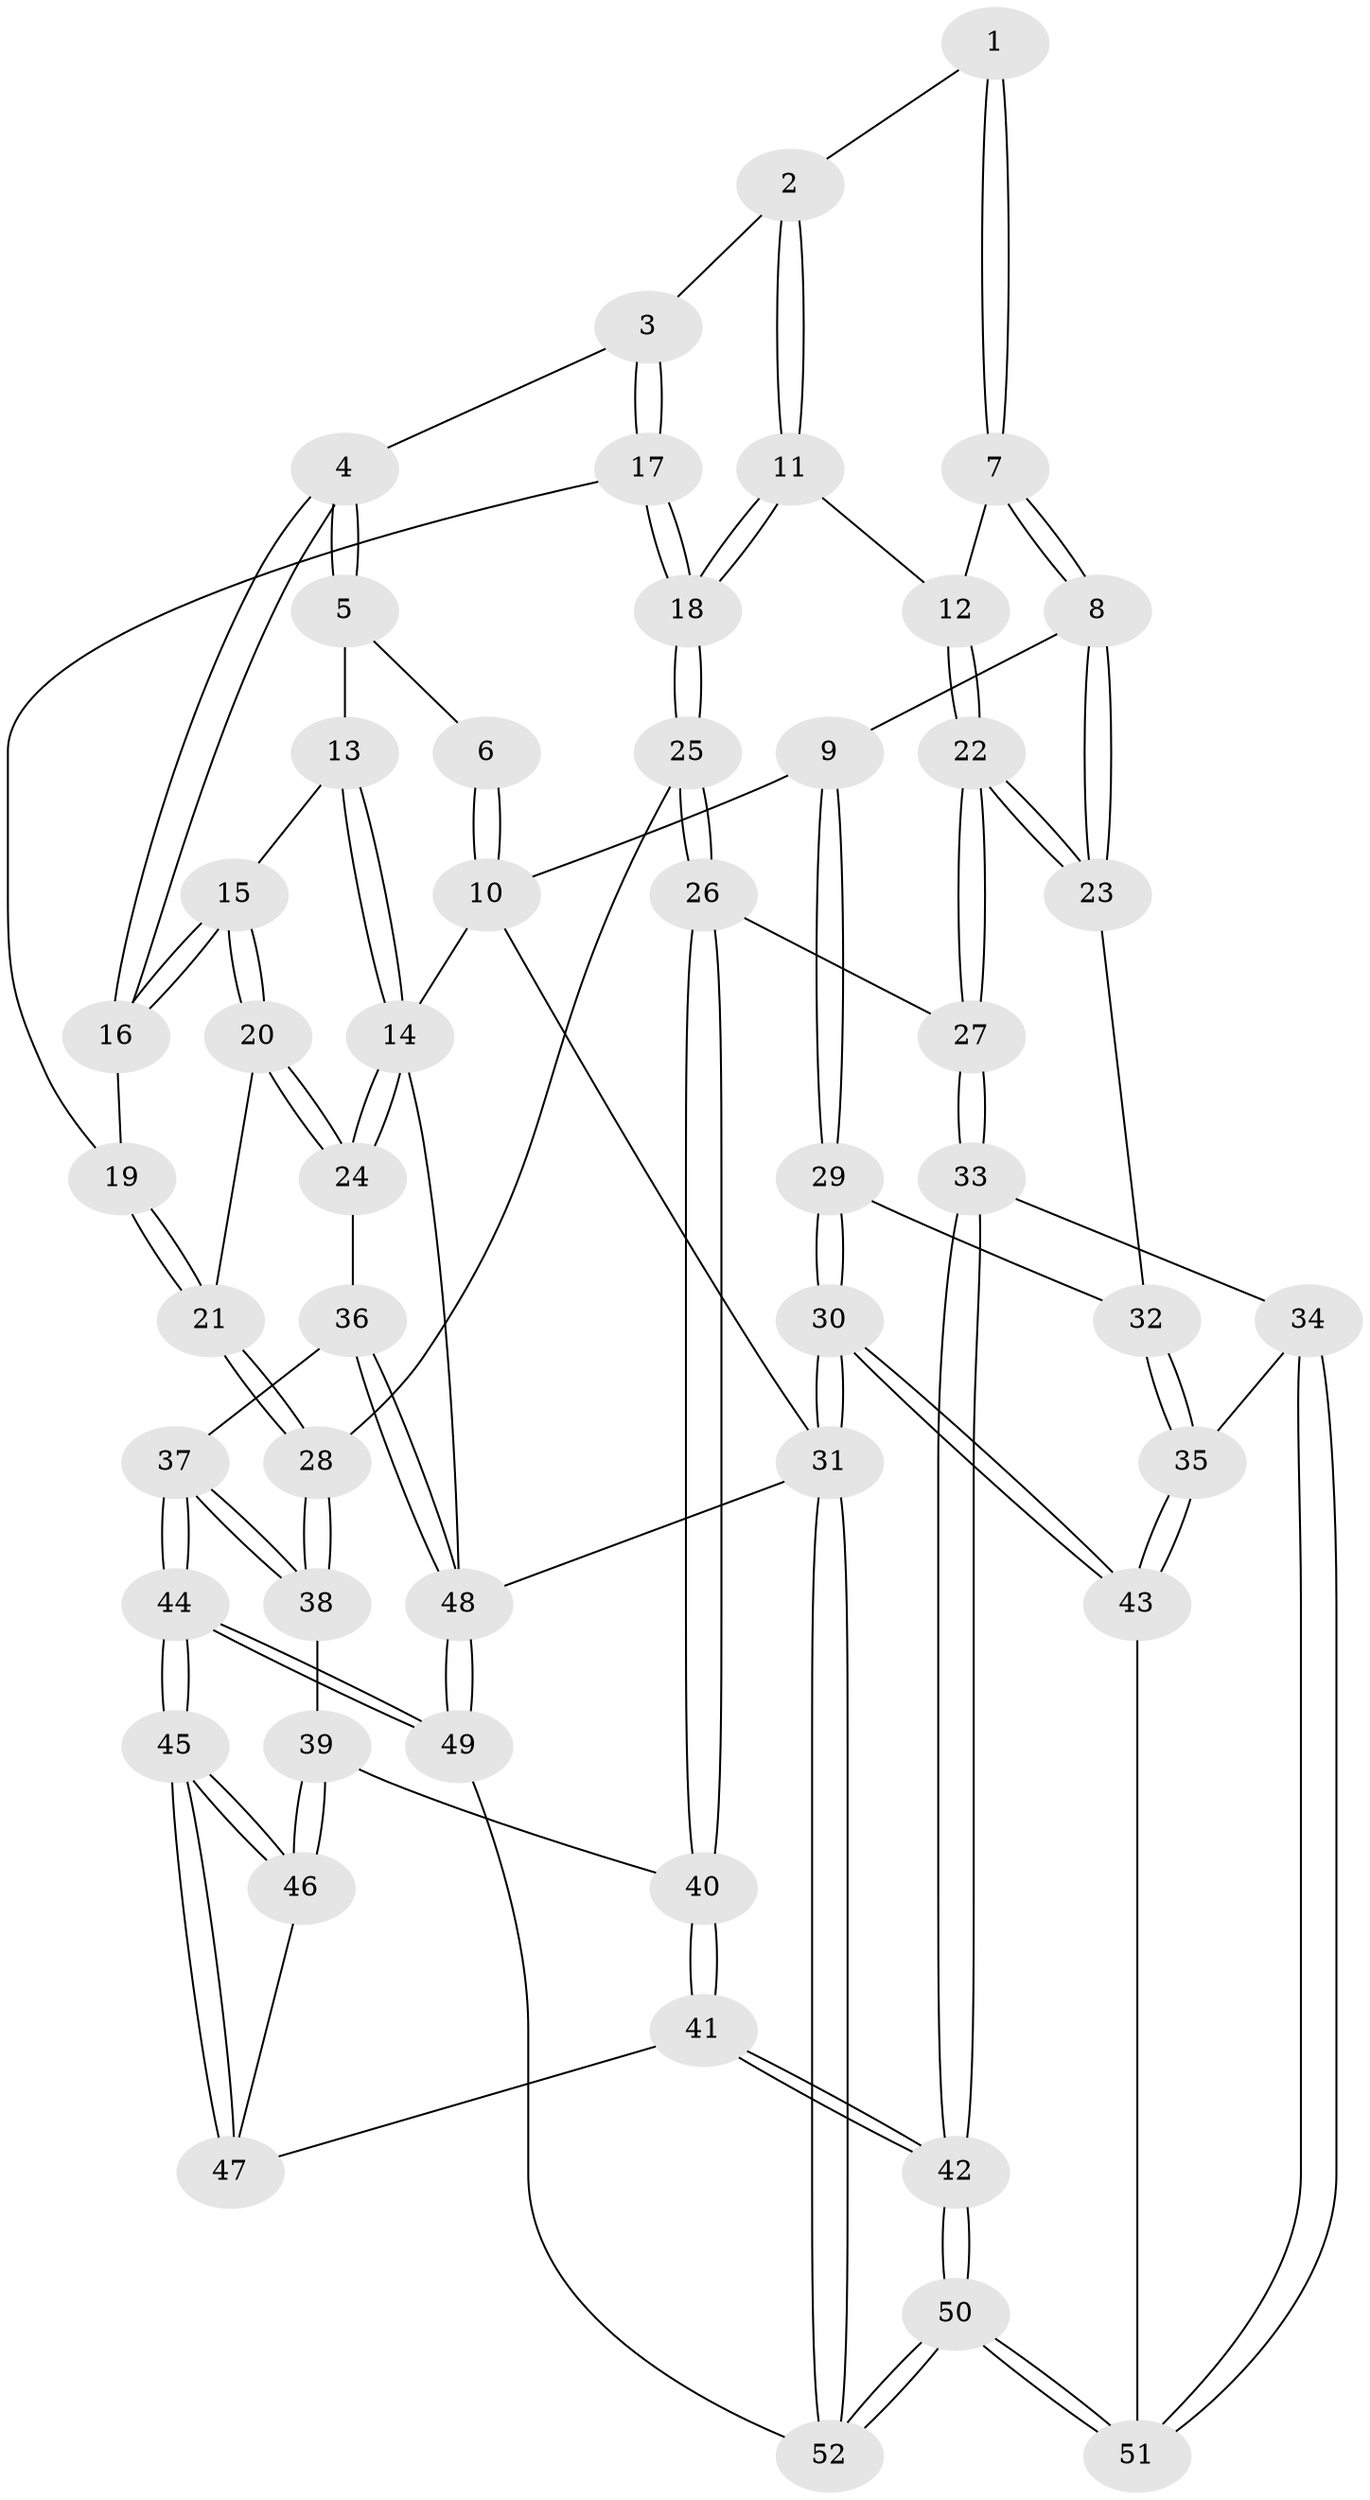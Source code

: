 // Generated by graph-tools (version 1.1) at 2025/03/03/09/25 03:03:22]
// undirected, 52 vertices, 127 edges
graph export_dot {
graph [start="1"]
  node [color=gray90,style=filled];
  1 [pos="+0.45745093087447264+0.06739000855294068"];
  2 [pos="+0.4840588076439347+0.07028215552151078"];
  3 [pos="+0.6279375425130929+0.018730540670117424"];
  4 [pos="+0.7336027607816097+0"];
  5 [pos="+0.7426017421738736+0"];
  6 [pos="+0.4499910429541565+0"];
  7 [pos="+0.3167444719508965+0.12937372169539843"];
  8 [pos="+0+0"];
  9 [pos="+0+0"];
  10 [pos="+0+0"];
  11 [pos="+0.5500147260267592+0.28448802288843356"];
  12 [pos="+0.437574487497348+0.27310159940670686"];
  13 [pos="+0.9045446518381471+0"];
  14 [pos="+1+0"];
  15 [pos="+0.9509982895908652+0.2674750567177601"];
  16 [pos="+0.7895128012015897+0.14705146699109706"];
  17 [pos="+0.5767457708599358+0.2818757942079305"];
  18 [pos="+0.5698506433095316+0.28955432158699607"];
  19 [pos="+0.6768339362453367+0.24591736836373213"];
  20 [pos="+1+0.3689449694139961"];
  21 [pos="+0.9986337251811417+0.3778006661059249"];
  22 [pos="+0.26952374342655244+0.4650368714081005"];
  23 [pos="+0.20968589761297518+0.44682359566799396"];
  24 [pos="+1+0.39048024276491966"];
  25 [pos="+0.6399321928487597+0.4904117438222352"];
  26 [pos="+0.5921266633774181+0.5663925007783434"];
  27 [pos="+0.31195787059139496+0.5194868038459587"];
  28 [pos="+0.8359685084837736+0.4686486701729491"];
  29 [pos="+0+0.5780201243155684"];
  30 [pos="+0+1"];
  31 [pos="+0+1"];
  32 [pos="+0.13221162489170646+0.5230479312372626"];
  33 [pos="+0.2862264614491492+0.7109946034343326"];
  34 [pos="+0.1450254030107944+0.7866740916255753"];
  35 [pos="+0.09795212717856157+0.795359216154209"];
  36 [pos="+1+0.6234607756135632"];
  37 [pos="+0.9123881076178382+0.7335071911883491"];
  38 [pos="+0.8620461758310458+0.7118887763963518"];
  39 [pos="+0.7796567117477656+0.7355576414570475"];
  40 [pos="+0.5973890596550215+0.6751040837838558"];
  41 [pos="+0.5434979995250094+0.7799755202561038"];
  42 [pos="+0.4902299892832748+0.824447443869468"];
  43 [pos="+0+0.8718972417734662"];
  44 [pos="+0.9138229861154794+1"];
  45 [pos="+0.8987094597985721+1"];
  46 [pos="+0.7819664915095513+0.858439325939972"];
  47 [pos="+0.592543112513635+0.814241288409926"];
  48 [pos="+1+1"];
  49 [pos="+0.9447997724374777+1"];
  50 [pos="+0.43984951003674766+1"];
  51 [pos="+0.37458047439386216+0.9622136378927908"];
  52 [pos="+0.4410800117258487+1"];
  1 -- 2;
  1 -- 7;
  1 -- 7;
  2 -- 3;
  2 -- 11;
  2 -- 11;
  3 -- 4;
  3 -- 17;
  3 -- 17;
  4 -- 5;
  4 -- 5;
  4 -- 16;
  4 -- 16;
  5 -- 6;
  5 -- 13;
  6 -- 10;
  6 -- 10;
  7 -- 8;
  7 -- 8;
  7 -- 12;
  8 -- 9;
  8 -- 23;
  8 -- 23;
  9 -- 10;
  9 -- 29;
  9 -- 29;
  10 -- 14;
  10 -- 31;
  11 -- 12;
  11 -- 18;
  11 -- 18;
  12 -- 22;
  12 -- 22;
  13 -- 14;
  13 -- 14;
  13 -- 15;
  14 -- 24;
  14 -- 24;
  14 -- 48;
  15 -- 16;
  15 -- 16;
  15 -- 20;
  15 -- 20;
  16 -- 19;
  17 -- 18;
  17 -- 18;
  17 -- 19;
  18 -- 25;
  18 -- 25;
  19 -- 21;
  19 -- 21;
  20 -- 21;
  20 -- 24;
  20 -- 24;
  21 -- 28;
  21 -- 28;
  22 -- 23;
  22 -- 23;
  22 -- 27;
  22 -- 27;
  23 -- 32;
  24 -- 36;
  25 -- 26;
  25 -- 26;
  25 -- 28;
  26 -- 27;
  26 -- 40;
  26 -- 40;
  27 -- 33;
  27 -- 33;
  28 -- 38;
  28 -- 38;
  29 -- 30;
  29 -- 30;
  29 -- 32;
  30 -- 31;
  30 -- 31;
  30 -- 43;
  30 -- 43;
  31 -- 52;
  31 -- 52;
  31 -- 48;
  32 -- 35;
  32 -- 35;
  33 -- 34;
  33 -- 42;
  33 -- 42;
  34 -- 35;
  34 -- 51;
  34 -- 51;
  35 -- 43;
  35 -- 43;
  36 -- 37;
  36 -- 48;
  36 -- 48;
  37 -- 38;
  37 -- 38;
  37 -- 44;
  37 -- 44;
  38 -- 39;
  39 -- 40;
  39 -- 46;
  39 -- 46;
  40 -- 41;
  40 -- 41;
  41 -- 42;
  41 -- 42;
  41 -- 47;
  42 -- 50;
  42 -- 50;
  43 -- 51;
  44 -- 45;
  44 -- 45;
  44 -- 49;
  44 -- 49;
  45 -- 46;
  45 -- 46;
  45 -- 47;
  45 -- 47;
  46 -- 47;
  48 -- 49;
  48 -- 49;
  49 -- 52;
  50 -- 51;
  50 -- 51;
  50 -- 52;
  50 -- 52;
}
